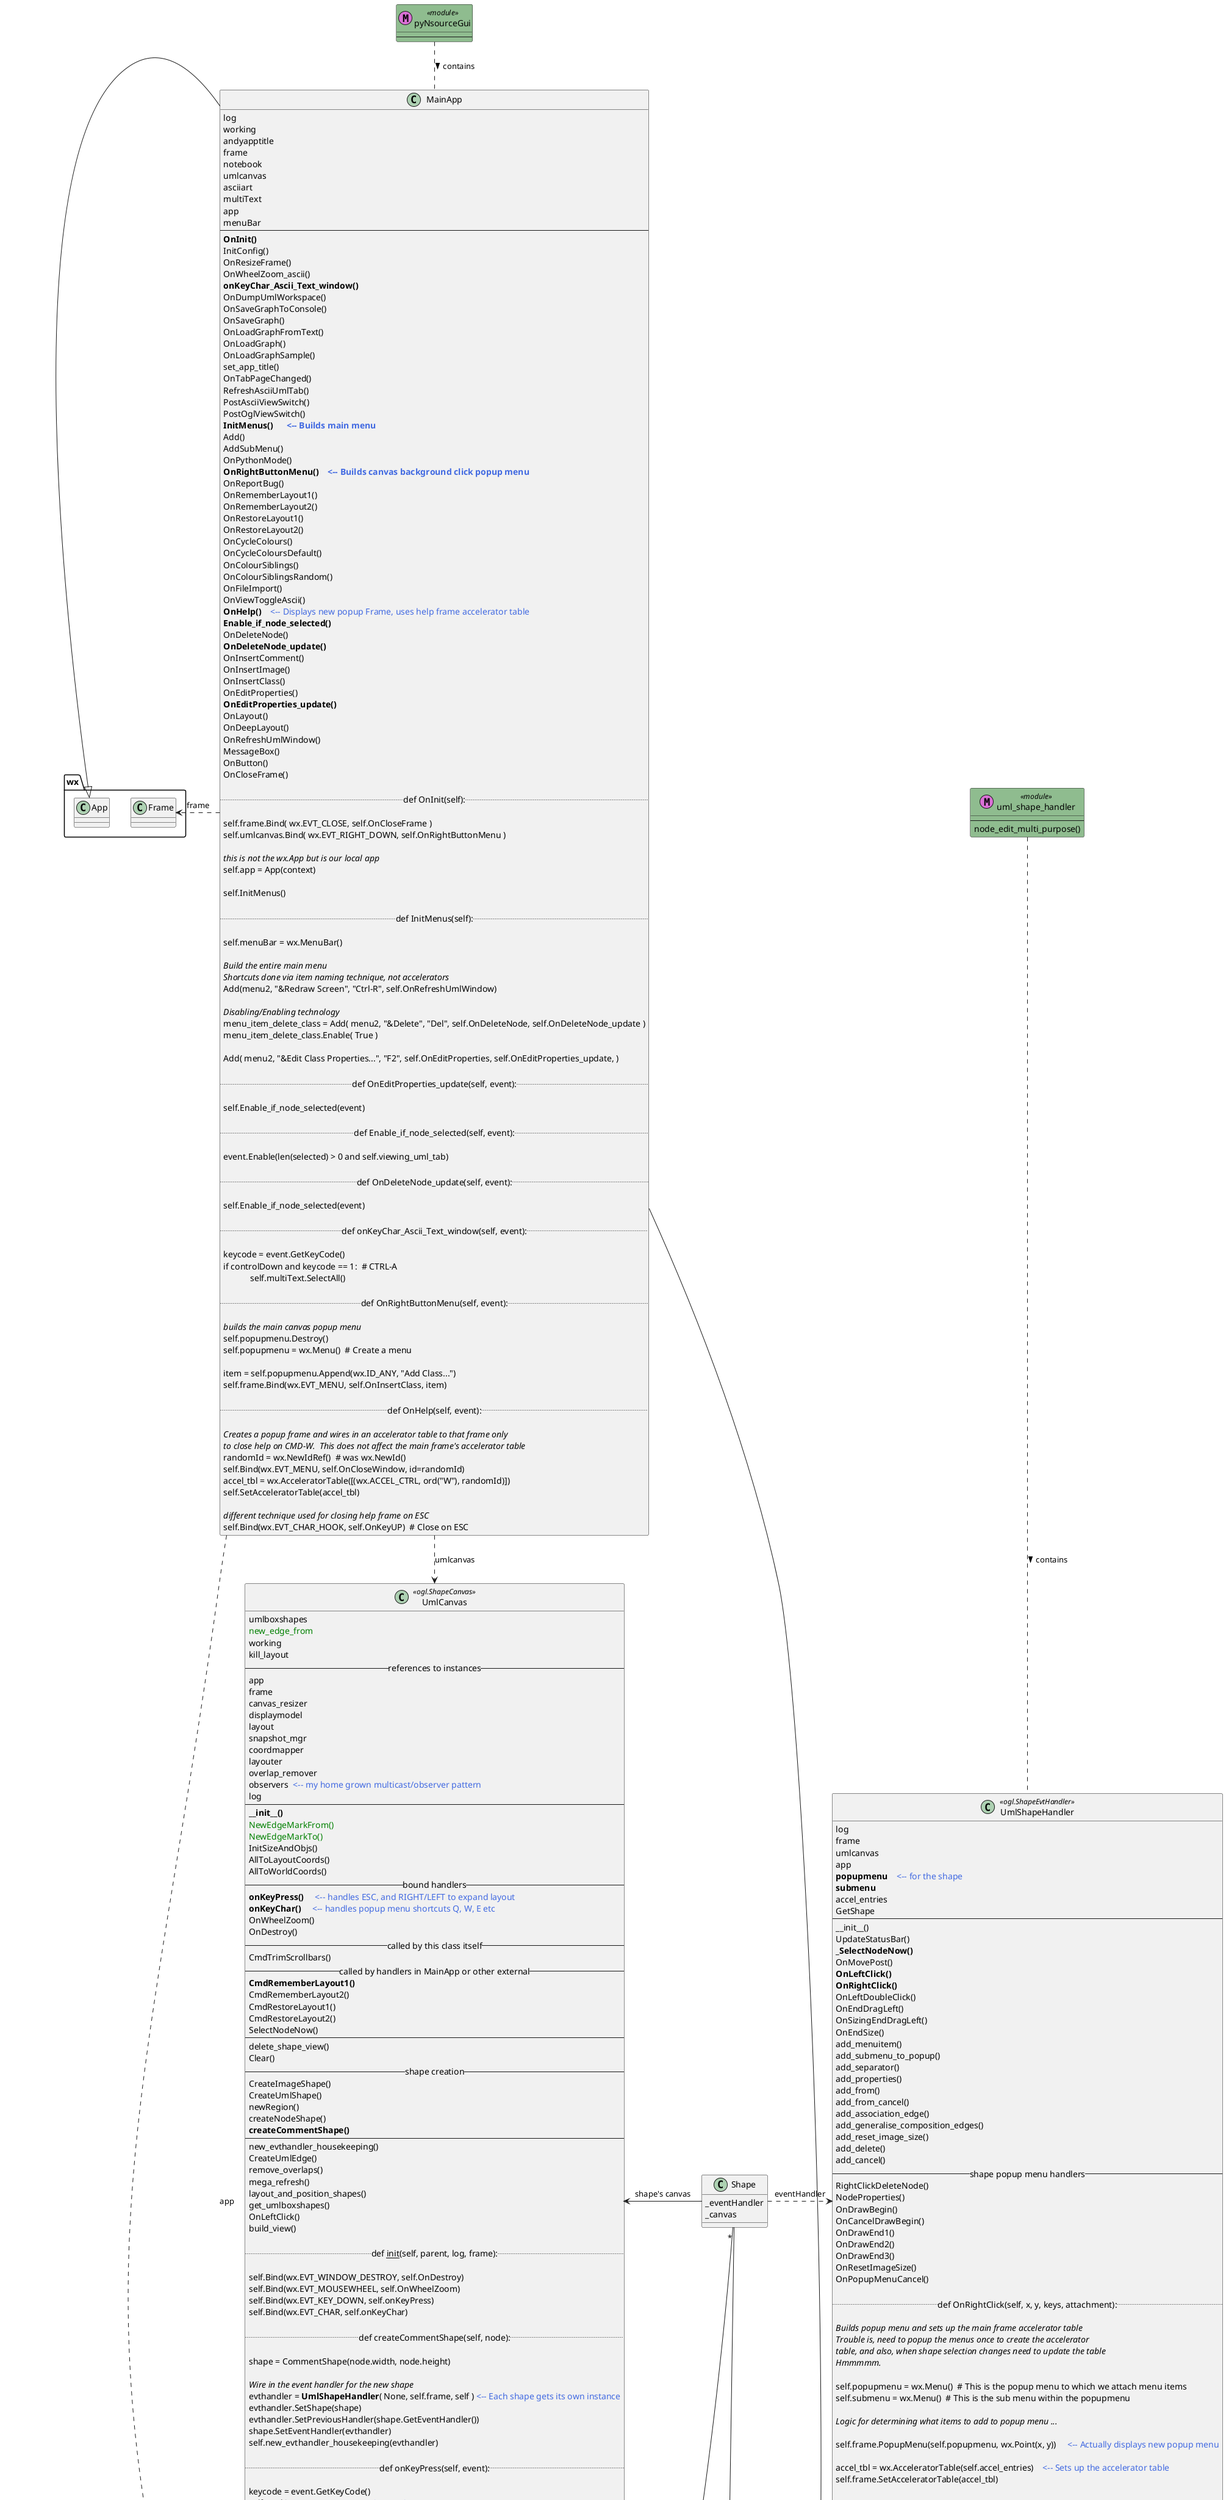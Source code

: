 """
@startuml

class UmlCanvas <<ogl.ShapeCanvas>> {
    umlboxshapes
    <color:Green>new_edge_from
    working
    kill_layout
    -- references to instances --
    app
    frame
    canvas_resizer
    displaymodel
    layout
    snapshot_mgr
    coordmapper
    layouter
    overlap_remover
    observers  <color:royalBlue><-- my home grown multicast/observer pattern
    log
    ---
    <b>__init__()
    <color:Green>NewEdgeMarkFrom()
    <color:Green>NewEdgeMarkTo()
    InitSizeAndObjs()
    AllToLayoutCoords()
    AllToWorldCoords()
    -- bound handlers --
    <b>onKeyPress()</b>     <color:royalBlue><-- handles ESC, and RIGHT/LEFT to expand layout
    <b>onKeyChar()</b>     <color:royalBlue><-- handles popup menu shortcuts Q, W, E etc
    OnWheelZoom()
    OnDestroy()
    -- called by this class itself --
    CmdTrimScrollbars()
    -- called by handlers in MainApp or other external --
    <b>CmdRememberLayout1()
    CmdRememberLayout2()
    CmdRestoreLayout1()
    CmdRestoreLayout2()
    SelectNodeNow()
    --
    delete_shape_view()
    Clear()
    -- shape creation --
    CreateImageShape()
    CreateUmlShape()
    newRegion()
    createNodeShape()
    <b>createCommentShape()
    ---
    new_evthandler_housekeeping()
    CreateUmlEdge()
    remove_overlaps()
    mega_refresh()
    layout_and_position_shapes()
    get_umlboxshapes()
    OnLeftClick()
    build_view()

    .. def __init__(self, parent, log, frame): ..

    self.Bind(wx.EVT_WINDOW_DESTROY, self.OnDestroy)
    self.Bind(wx.EVT_MOUSEWHEEL, self.OnWheelZoom)
    self.Bind(wx.EVT_KEY_DOWN, self.onKeyPress)
    self.Bind(wx.EVT_CHAR, self.onKeyChar)

    .. def createCommentShape(self, node): ..

    shape = CommentShape(node.width, node.height)

    <i>Wire in the event handler for the new shape
    evthandler = <b>UmlShapeHandler</b>( None, self.frame, self ) <color:royalBlue><-- Each shape gets its own instance
    evthandler.SetShape(shape)
    evthandler.SetPreviousHandler(shape.GetEventHandler())
    shape.SetEventHandler(evthandler)
    self.new_evthandler_housekeeping(evthandler)

    .. def onKeyPress(self, event): ..

    keycode = event.GetKeyCode()
    self.working = True   <color:royalBlue><-- protection against re-entrancy

    if keycode == wx.WXK_ESCAPE:
    \t self.kill_layout = True
    if keycode == wx.WXK_RIGHT:
    \t    self.app.run.CmdLayoutExpand(remove_overlaps=not event.ShiftDown())

    self.working = False

    .. def onKeyChar(self, event): ..
    <i>Handles popup menu shortcuts Q, W, E etc
    <i>But is pre accelerator technology, we are seeking to replace this
    <i>(also uses self.working protection against re-entrancy)

    keycode = chr(event.GetKeyCode())

    if keycode in ["q", "Q"]:
    \t    self.NewEdgeMarkFrom()
    elif keycode in ["w", "W"]:
    \t    self.NewEdgeMarkTo(edge_type="composition")
    elif keycode in ["1", "2", "3", "4", "5", "6", "7", "8"]:
    <i> also handles P D s G h

    .. def CmdRememberLayout1(self): ..
    <i>This is called from MainApp's main menu handler: self.umlcanvas.CmdRememberLayout1()
    self.snapshot_mgr.QuickSave(slot=1)

}

UmlCanvas ..> App: app
UmlCanvas ..> Frame : frame
UmlCanvas ..> DisplayModel : displaymodel
UmlCanvas ..> ogl.Diagram : diagram
UmlCanvas <.. ogl.Diagram : canvas
UmlShapeHandler --|> ShapeEvtHandler

class MainApp {
    log
    working
    andyapptitle
    frame
    notebook
    umlcanvas
    asciiart
    multiText
    app
    menuBar
    --
    <b>OnInit()
    InitConfig()
    OnResizeFrame()
    OnWheelZoom_ascii()
    <b>onKeyChar_Ascii_Text_window()
    OnDumpUmlWorkspace()
    OnSaveGraphToConsole()
    OnSaveGraph()
    OnLoadGraphFromText()
    OnLoadGraph()
    OnLoadGraphSample()
    set_app_title()
    OnTabPageChanged()
    RefreshAsciiUmlTab()
    PostAsciiViewSwitch()
    PostOglViewSwitch()
    <b>InitMenus()      <color:royalBlue><-- Builds main menu
    Add()
    AddSubMenu()
    OnPythonMode()
    <b>OnRightButtonMenu()    <color:royalBlue><-- Builds canvas background click popup menu
    OnReportBug()
    OnRememberLayout1()
    OnRememberLayout2()
    OnRestoreLayout1()
    OnRestoreLayout2()
    OnCycleColours()
    OnCycleColoursDefault()
    OnColourSiblings()
    OnColourSiblingsRandom()
    OnFileImport()
    OnViewToggleAscii()
    <b>OnHelp()</b>    <color:royalBlue><-- Displays new popup Frame, uses help frame accelerator table
    <b>Enable_if_node_selected()
    OnDeleteNode()
    <b>OnDeleteNode_update()
    OnInsertComment()
    OnInsertImage()
    OnInsertClass()
    OnEditProperties()
    <b>OnEditProperties_update()
    OnLayout()
    OnDeepLayout()
    OnRefreshUmlWindow()
    MessageBox()
    OnButton()
    OnCloseFrame()

    .. def OnInit(self): ..

    self.frame.Bind( wx.EVT_CLOSE, self.OnCloseFrame )
    self.umlcanvas.Bind( wx.EVT_RIGHT_DOWN, self.OnRightButtonMenu )

    <i>this is not the wx.App but is our local app
    self.app = App(context)

    self.InitMenus()

    .. def InitMenus(self): ..

    self.menuBar = wx.MenuBar()

    <i>Build the entire main menu
    <i>Shortcuts done via item naming technique, not accelerators
    Add(menu2, "&Redraw Screen", "Ctrl-R", self.OnRefreshUmlWindow)

    <i>Disabling/Enabling technology
    menu_item_delete_class = Add( menu2, "&Delete", "Del", self.OnDeleteNode, self.OnDeleteNode_update )
    menu_item_delete_class.Enable( True )

    Add( menu2, "&Edit Class Properties...", "F2", self.OnEditProperties, self.OnEditProperties_update, )

    .. def OnEditProperties_update(self, event): ..

    self.Enable_if_node_selected(event)

    .. def Enable_if_node_selected(self, event): ..

    event.Enable(len(selected) > 0 and self.viewing_uml_tab)

    .. def OnDeleteNode_update(self, event): ..

        self.Enable_if_node_selected(event)

    .. def onKeyChar_Ascii_Text_window(self, event): ..

        keycode = event.GetKeyCode()
        if controlDown and keycode == 1:  # CTRL-A
        \t    self.multiText.SelectAll()

    .. def OnRightButtonMenu(self, event): ..

    <i>builds the main canvas popup menu
    self.popupmenu.Destroy()
    self.popupmenu = wx.Menu()  # Create a menu

    item = self.popupmenu.Append(wx.ID_ANY, "Add Class...")
    self.frame.Bind(wx.EVT_MENU, self.OnInsertClass, item)

    .. def OnHelp(self, event): ..

    <i>Creates a popup frame and wires in an accelerator table to that frame only
    <i>to close help on CMD-W.  This does not affect the main frame's accelerator table
    randomId = wx.NewIdRef()  # was wx.NewId()
    self.Bind(wx.EVT_MENU, self.OnCloseWindow, id=randomId)
    accel_tbl = wx.AcceleratorTable([(wx.ACCEL_CTRL, ord("W"), randomId)])
    self.SetAcceleratorTable(accel_tbl)

    <i>different technique used for closing help frame on ESC
    self.Bind(wx.EVT_CHAR_HOOK, self.OnKeyUP)  # Close on ESC
}

wx.App <|- MainApp
MainApp ..> wx.Frame : frame
MainApp ..> App : app
MainApp ..> UmlCanvas : umlcanvas
class pyNsourceGui <<module>> << (M,orchid) >> #DarkSeaGreen {
    ---
}

pyNsourceGui .. MainApp : contains >
class Context {
    wxapp
    config
    umlcanvas
    displaymodel
    snapshot_mgr
    coordmapper
    layouter
    overlap_remover
    multiText
    asciiart
}
MainApp --> Context


class UmlShapeHandler <<ogl.ShapeEvtHandler>> {
    log
    frame
    umlcanvas
    app
    <b>popupmenu</b>    <color:royalBlue><-- for the shape
    <b>submenu</b>
    accel_entries
    GetShape
    ---
    __init__()
    UpdateStatusBar()
    <b>_SelectNodeNow()
    OnMovePost()
    <b>OnLeftClick()
    <b>OnRightClick()
    OnLeftDoubleClick()
    OnEndDragLeft()
    OnSizingEndDragLeft()
    OnEndSize()
    add_menuitem()
    add_submenu_to_popup()
    add_separator()
    add_properties()
    add_from()
    add_from_cancel()
    add_association_edge()
    add_generalise_composition_edges()
    add_reset_image_size()
    add_delete()
    add_cancel()
    -- shape popup menu handlers --
    RightClickDeleteNode()
    NodeProperties()
    OnDrawBegin()
    OnCancelDrawBegin()
    OnDrawEnd1()
    OnDrawEnd2()
    OnDrawEnd3()
    OnResetImageSize()
    OnPopupMenuCancel()

    .. def OnRightClick(self, x, y, keys, attachment): ..

    <i>Builds popup menu and sets up the main frame accelerator table
    <i>Trouble is, need to popup the menus once to create the accelerator
    <i>table, and also, when shape selection changes need to update the table
    <i>Hmmmmm.

    self.popupmenu = wx.Menu()  # This is the popup menu to which we attach menu items
    self.submenu = wx.Menu()  # This is the sub menu within the popupmenu

    <i>Logic for determining what items to add to popup menu ...

    self.frame.PopupMenu(self.popupmenu, wx.Point(x, y))     <color:royalBlue><-- Actually displays new popup menu

    accel_tbl = wx.AcceleratorTable(self.accel_entries)    <color:royalBlue><-- Sets up the accelerator table
    self.frame.SetAcceleratorTable(accel_tbl)

    .. def OnLeftClick(self, x, y, keys=0, attachment=0): ..

        self._SelectNodeNow(x, y, keys, attachment)

    .. def _SelectNodeNow(self, x, y, keys=0, attachment=0): ..

        shape = self.GetShape()
        shape.GetCanvas().SelectNodeNow(shape)
        self.UpdateStatusBar(shape)
}

class uml_shape_handler <<module>> << (M,orchid) >> #DarkSeaGreen {
    ---
    node_edit_multi_purpose()
}

uml_shape_handler .. UmlShapeHandler : contains >


class App {
    context
    controller
    run
    __init__()
    NOTIFY_EVT_HANDLER_CREATED()
    Boot()
    Shutdown()
}

App ..> Controller : controller
App ..> Context: context

class ogl.Diagram {
    _shapeList
    canvas
    GetShapeList()
    AddShape()
    RemoveShape()
    FindShape()
}

class Shape {
    _eventHandler
    _canvas
}

Shape -|> ShapeEvtHandler
Shape -> UmlCanvas : shape's canvas
Shape .> UmlShapeHandler : eventHandler

class ShapeEvtHandler <<ogl>> {
}

ogl.Diagram *-- "*" Shape : shapes

@enduml

SCRAPS

hiding things after the fact or before the fact
successfully hides the classes but they still "exist"
in terms of layout.  Need to totally zap any mention of
them in order to clean up the layout

MainApp ..> UmlCanvas : umlcanvas
MainApp ..> wx.ScrolledWindow : asciiart
MainApp ..> wx.TextCtrl : multiText
MainApp ..> wx.Panel : panel_one
MainApp ..> wx.Panel : panel_two
MainApp ..> wx.BoxSizer : sizer
MainApp ..> wx.Menu : popupmenu
MainApp ..> App : app
MainApp ..> ConfigObj : config
MainApp ..> wx.NewIdRef : next_menu_id
MainApp ..> wx.PrintData : printData

"""
